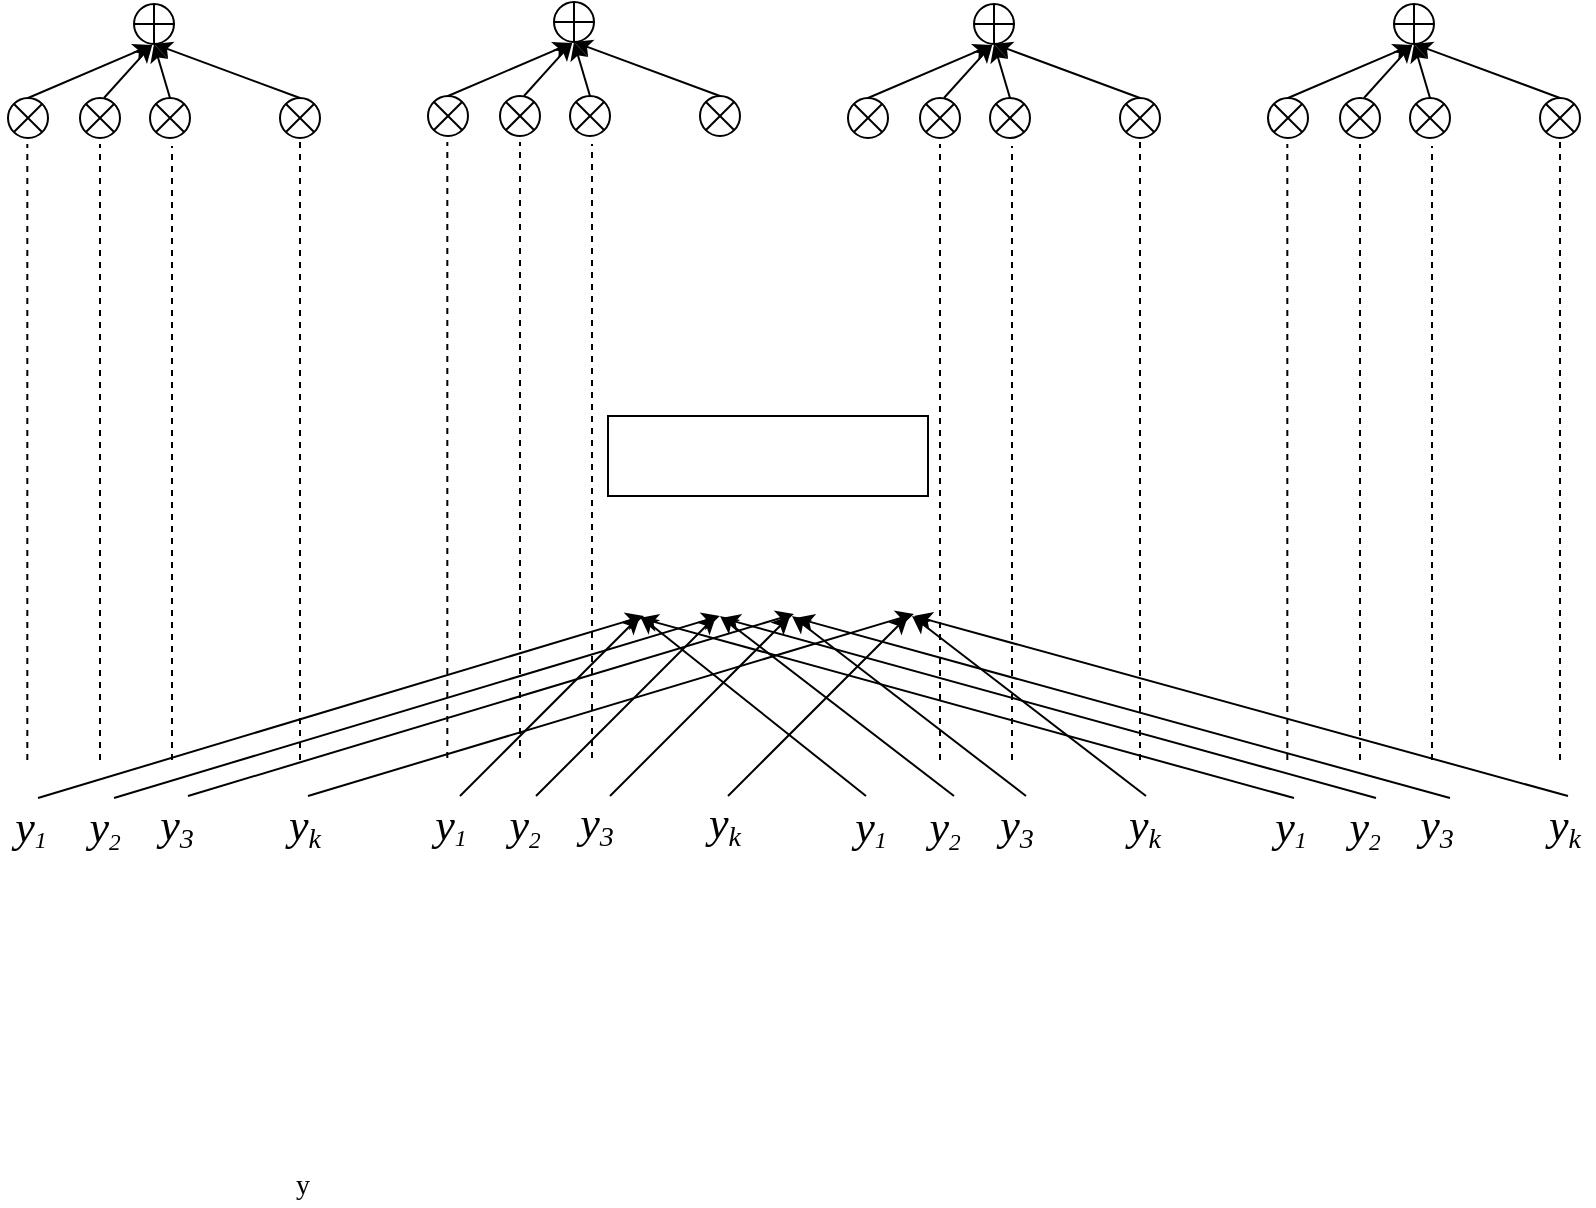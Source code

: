 <mxfile version="12.9.12" type="github"><diagram id="0_bkN9K-rY-Ne2_8XW2i" name="Page-1"><mxGraphModel dx="1323" dy="1763" grid="1" gridSize="10" guides="1" tooltips="1" connect="1" arrows="1" fold="1" page="1" pageScale="1" pageWidth="827" pageHeight="1169" math="0" shadow="0"><root><mxCell id="0"/><mxCell id="1" parent="0"/><mxCell id="EH2mo0Jq_GTWh8T8V1y9-1" value="" style="rounded=0;whiteSpace=wrap;html=1;fontFamily=Times New Roman;fontSize=14;" vertex="1" parent="1"><mxGeometry x="354" y="130" width="160" height="40" as="geometry"/></mxCell><mxCell id="EH2mo0Jq_GTWh8T8V1y9-7" value="y" style="text;html=1;align=center;verticalAlign=middle;resizable=0;points=[];autosize=1;fontFamily=Times New Roman;fontSize=14;" vertex="1" parent="1"><mxGeometry x="191" y="505" width="20" height="20" as="geometry"/></mxCell><mxCell id="EH2mo0Jq_GTWh8T8V1y9-9" value="" style="endArrow=none;dashed=1;html=1;fontFamily=Times New Roman;fontSize=14;" edge="1" parent="1"><mxGeometry width="50" height="50" relative="1" as="geometry"><mxPoint x="100" y="302" as="sourcePoint"/><mxPoint x="100" y="-6" as="targetPoint"/></mxGeometry></mxCell><mxCell id="EH2mo0Jq_GTWh8T8V1y9-11" value="" style="endArrow=none;dashed=1;html=1;fontFamily=Times New Roman;fontSize=14;" edge="1" parent="1"><mxGeometry width="50" height="50" relative="1" as="geometry"><mxPoint x="136" y="302" as="sourcePoint"/><mxPoint x="136" y="-5" as="targetPoint"/></mxGeometry></mxCell><mxCell id="EH2mo0Jq_GTWh8T8V1y9-12" value="" style="endArrow=none;dashed=1;html=1;fontFamily=Times New Roman;fontSize=14;" edge="1" parent="1"><mxGeometry width="50" height="50" relative="1" as="geometry"><mxPoint x="200" y="302" as="sourcePoint"/><mxPoint x="200" y="-8" as="targetPoint"/></mxGeometry></mxCell><mxCell id="EH2mo0Jq_GTWh8T8V1y9-13" value="" style="verticalLabelPosition=bottom;verticalAlign=top;html=1;shape=mxgraph.flowchart.or;fontFamily=Times New Roman;fontSize=14;" vertex="1" parent="1"><mxGeometry x="90" y="-29" width="20" height="20" as="geometry"/></mxCell><mxCell id="EH2mo0Jq_GTWh8T8V1y9-16" value="" style="verticalLabelPosition=bottom;verticalAlign=top;html=1;shape=mxgraph.flowchart.or;fontFamily=Times New Roman;fontSize=14;" vertex="1" parent="1"><mxGeometry x="125" y="-29" width="20" height="20" as="geometry"/></mxCell><mxCell id="EH2mo0Jq_GTWh8T8V1y9-17" value="" style="verticalLabelPosition=bottom;verticalAlign=top;html=1;shape=mxgraph.flowchart.or;fontFamily=Times New Roman;fontSize=14;" vertex="1" parent="1"><mxGeometry x="190" y="-29" width="20" height="20" as="geometry"/></mxCell><mxCell id="EH2mo0Jq_GTWh8T8V1y9-18" value="" style="verticalLabelPosition=bottom;verticalAlign=top;html=1;shape=mxgraph.flowchart.summing_function;fontFamily=Times New Roman;fontSize=14;" vertex="1" parent="1"><mxGeometry x="117" y="-76" width="20" height="20" as="geometry"/></mxCell><mxCell id="EH2mo0Jq_GTWh8T8V1y9-24" value="" style="endArrow=classic;html=1;exitX=0.599;exitY=-0.001;exitDx=0;exitDy=0;exitPerimeter=0;entryX=0.462;entryY=1.004;entryDx=0;entryDy=0;entryPerimeter=0;fontFamily=Times New Roman;fontSize=14;" edge="1" parent="1" source="EH2mo0Jq_GTWh8T8V1y9-13" target="EH2mo0Jq_GTWh8T8V1y9-18"><mxGeometry width="50" height="50" relative="1" as="geometry"><mxPoint x="90" y="-25" as="sourcePoint"/><mxPoint x="150" y="-55" as="targetPoint"/></mxGeometry></mxCell><mxCell id="EH2mo0Jq_GTWh8T8V1y9-25" value="" style="endArrow=classic;html=1;exitX=0.5;exitY=0;exitDx=0;exitDy=0;exitPerimeter=0;entryX=0.5;entryY=1;entryDx=0;entryDy=0;entryPerimeter=0;fontFamily=Times New Roman;fontSize=14;" edge="1" parent="1" source="EH2mo0Jq_GTWh8T8V1y9-17" target="EH2mo0Jq_GTWh8T8V1y9-18"><mxGeometry width="50" height="50" relative="1" as="geometry"><mxPoint x="119.98" y="-19.02" as="sourcePoint"/><mxPoint x="150" y="-55" as="targetPoint"/></mxGeometry></mxCell><mxCell id="EH2mo0Jq_GTWh8T8V1y9-26" value="" style="endArrow=classic;html=1;exitX=0.5;exitY=0;exitDx=0;exitDy=0;exitPerimeter=0;entryX=0.5;entryY=1;entryDx=0;entryDy=0;entryPerimeter=0;fontFamily=Times New Roman;fontSize=14;" edge="1" parent="1" source="EH2mo0Jq_GTWh8T8V1y9-16" target="EH2mo0Jq_GTWh8T8V1y9-18"><mxGeometry width="50" height="50" relative="1" as="geometry"><mxPoint x="203.0" y="-19" as="sourcePoint"/><mxPoint x="150" y="-55" as="targetPoint"/></mxGeometry></mxCell><mxCell id="EH2mo0Jq_GTWh8T8V1y9-27" value="&lt;font style=&quot;font-size: 22px&quot;&gt;y&lt;/font&gt;&lt;sub&gt;&lt;font style=&quot;font-size: 12px&quot;&gt;1&lt;/font&gt;&lt;/sub&gt;" style="text;html=1;align=center;verticalAlign=middle;resizable=0;points=[];autosize=1;fontFamily=Times New Roman;fontSize=14;fontStyle=2" vertex="1" parent="1"><mxGeometry x="50" y="321" width="30" height="30" as="geometry"/></mxCell><mxCell id="EH2mo0Jq_GTWh8T8V1y9-28" value="&lt;font style=&quot;font-size: 22px&quot;&gt;y&lt;/font&gt;&lt;span style=&quot;font-size: 14px&quot;&gt;&lt;sub&gt;2&lt;/sub&gt;&lt;/span&gt;" style="text;html=1;align=center;verticalAlign=middle;resizable=0;points=[];autosize=1;fontFamily=Times New Roman;fontSize=14;fontStyle=2" vertex="1" parent="1"><mxGeometry x="87" y="321" width="30" height="30" as="geometry"/></mxCell><mxCell id="EH2mo0Jq_GTWh8T8V1y9-29" value="&lt;font style=&quot;font-size: 22px&quot;&gt;y&lt;/font&gt;&lt;sub style=&quot;font-size: 14px&quot;&gt;3&lt;/sub&gt;" style="text;html=1;align=center;verticalAlign=middle;resizable=0;points=[];autosize=1;fontFamily=Times New Roman;fontSize=14;fontStyle=2" vertex="1" parent="1"><mxGeometry x="123" y="321" width="30" height="30" as="geometry"/></mxCell><mxCell id="EH2mo0Jq_GTWh8T8V1y9-30" value="&lt;font style=&quot;font-size: 22px&quot;&gt;y&lt;/font&gt;&lt;sub style=&quot;font-size: 14px&quot;&gt;&lt;font style=&quot;font-size: 14px&quot;&gt;k&lt;/font&gt;&lt;/sub&gt;" style="text;html=1;align=center;verticalAlign=middle;resizable=0;points=[];autosize=1;fontFamily=Times New Roman;fontSize=14;fontStyle=2" vertex="1" parent="1"><mxGeometry x="187" y="321" width="30" height="30" as="geometry"/></mxCell><mxCell id="EH2mo0Jq_GTWh8T8V1y9-32" value="" style="endArrow=none;dashed=1;html=1;fontFamily=Times New Roman;fontSize=14;" edge="1" parent="1"><mxGeometry width="50" height="50" relative="1" as="geometry"><mxPoint x="63.66" y="302" as="sourcePoint"/><mxPoint x="63.66" y="-6" as="targetPoint"/></mxGeometry></mxCell><mxCell id="EH2mo0Jq_GTWh8T8V1y9-34" value="" style="verticalLabelPosition=bottom;verticalAlign=top;html=1;shape=mxgraph.flowchart.or;fontFamily=Times New Roman;fontSize=14;" vertex="1" parent="1"><mxGeometry x="54" y="-29" width="20" height="20" as="geometry"/></mxCell><mxCell id="EH2mo0Jq_GTWh8T8V1y9-35" value="" style="endArrow=classic;html=1;exitX=0.5;exitY=0;exitDx=0;exitDy=0;exitPerimeter=0;entryX=0.441;entryY=1.028;entryDx=0;entryDy=0;entryPerimeter=0;fontFamily=Times New Roman;fontSize=14;" edge="1" parent="1" source="EH2mo0Jq_GTWh8T8V1y9-34" target="EH2mo0Jq_GTWh8T8V1y9-18"><mxGeometry width="50" height="50" relative="1" as="geometry"><mxPoint x="58.0" y="-38.1" as="sourcePoint"/><mxPoint x="75.26" y="-65.0" as="targetPoint"/></mxGeometry></mxCell><mxCell id="EH2mo0Jq_GTWh8T8V1y9-73" value="" style="endArrow=none;dashed=1;html=1;fontFamily=Times New Roman;fontSize=14;" edge="1" parent="1"><mxGeometry width="50" height="50" relative="1" as="geometry"><mxPoint x="310" y="301" as="sourcePoint"/><mxPoint x="310" y="-7.0" as="targetPoint"/></mxGeometry></mxCell><mxCell id="EH2mo0Jq_GTWh8T8V1y9-74" value="" style="endArrow=none;dashed=1;html=1;fontFamily=Times New Roman;fontSize=14;" edge="1" parent="1"><mxGeometry width="50" height="50" relative="1" as="geometry"><mxPoint x="346" y="301" as="sourcePoint"/><mxPoint x="346" y="-6" as="targetPoint"/></mxGeometry></mxCell><mxCell id="EH2mo0Jq_GTWh8T8V1y9-76" value="" style="verticalLabelPosition=bottom;verticalAlign=top;html=1;shape=mxgraph.flowchart.or;fontFamily=Times New Roman;fontSize=14;" vertex="1" parent="1"><mxGeometry x="300" y="-30" width="20" height="20" as="geometry"/></mxCell><mxCell id="EH2mo0Jq_GTWh8T8V1y9-77" value="" style="verticalLabelPosition=bottom;verticalAlign=top;html=1;shape=mxgraph.flowchart.or;fontFamily=Times New Roman;fontSize=14;" vertex="1" parent="1"><mxGeometry x="335" y="-30" width="20" height="20" as="geometry"/></mxCell><mxCell id="EH2mo0Jq_GTWh8T8V1y9-78" value="" style="verticalLabelPosition=bottom;verticalAlign=top;html=1;shape=mxgraph.flowchart.or;fontFamily=Times New Roman;fontSize=14;" vertex="1" parent="1"><mxGeometry x="400" y="-30" width="20" height="20" as="geometry"/></mxCell><mxCell id="EH2mo0Jq_GTWh8T8V1y9-79" value="" style="verticalLabelPosition=bottom;verticalAlign=top;html=1;shape=mxgraph.flowchart.summing_function;fontFamily=Times New Roman;fontSize=14;" vertex="1" parent="1"><mxGeometry x="327" y="-77" width="20" height="20" as="geometry"/></mxCell><mxCell id="EH2mo0Jq_GTWh8T8V1y9-80" value="" style="endArrow=classic;html=1;exitX=0.599;exitY=-0.001;exitDx=0;exitDy=0;exitPerimeter=0;entryX=0.462;entryY=1.004;entryDx=0;entryDy=0;entryPerimeter=0;fontFamily=Times New Roman;fontSize=14;" edge="1" parent="1" source="EH2mo0Jq_GTWh8T8V1y9-76" target="EH2mo0Jq_GTWh8T8V1y9-79"><mxGeometry width="50" height="50" relative="1" as="geometry"><mxPoint x="300" y="-26" as="sourcePoint"/><mxPoint x="360" y="-56" as="targetPoint"/></mxGeometry></mxCell><mxCell id="EH2mo0Jq_GTWh8T8V1y9-81" value="" style="endArrow=classic;html=1;exitX=0.5;exitY=0;exitDx=0;exitDy=0;exitPerimeter=0;entryX=0.5;entryY=1;entryDx=0;entryDy=0;entryPerimeter=0;fontFamily=Times New Roman;fontSize=14;" edge="1" parent="1" source="EH2mo0Jq_GTWh8T8V1y9-78" target="EH2mo0Jq_GTWh8T8V1y9-79"><mxGeometry width="50" height="50" relative="1" as="geometry"><mxPoint x="329.98" y="-20.02" as="sourcePoint"/><mxPoint x="360" y="-56" as="targetPoint"/></mxGeometry></mxCell><mxCell id="EH2mo0Jq_GTWh8T8V1y9-82" value="" style="endArrow=classic;html=1;exitX=0.5;exitY=0;exitDx=0;exitDy=0;exitPerimeter=0;entryX=0.5;entryY=1;entryDx=0;entryDy=0;entryPerimeter=0;fontFamily=Times New Roman;fontSize=14;" edge="1" parent="1" source="EH2mo0Jq_GTWh8T8V1y9-77" target="EH2mo0Jq_GTWh8T8V1y9-79"><mxGeometry width="50" height="50" relative="1" as="geometry"><mxPoint x="413.0" y="-20" as="sourcePoint"/><mxPoint x="360" y="-56" as="targetPoint"/></mxGeometry></mxCell><mxCell id="EH2mo0Jq_GTWh8T8V1y9-83" value="&lt;font style=&quot;font-size: 22px&quot;&gt;y&lt;/font&gt;&lt;sub&gt;&lt;font style=&quot;font-size: 12px&quot;&gt;1&lt;/font&gt;&lt;/sub&gt;" style="text;html=1;align=center;verticalAlign=middle;resizable=0;points=[];autosize=1;fontFamily=Times New Roman;fontSize=14;fontStyle=2" vertex="1" parent="1"><mxGeometry x="260" y="320" width="30" height="30" as="geometry"/></mxCell><mxCell id="EH2mo0Jq_GTWh8T8V1y9-84" value="&lt;font style=&quot;font-size: 22px&quot;&gt;y&lt;/font&gt;&lt;span style=&quot;font-size: 14px&quot;&gt;&lt;sub&gt;2&lt;/sub&gt;&lt;/span&gt;" style="text;html=1;align=center;verticalAlign=middle;resizable=0;points=[];autosize=1;fontFamily=Times New Roman;fontSize=14;fontStyle=2" vertex="1" parent="1"><mxGeometry x="297" y="320" width="30" height="30" as="geometry"/></mxCell><mxCell id="EH2mo0Jq_GTWh8T8V1y9-85" value="&lt;font style=&quot;font-size: 22px&quot;&gt;y&lt;/font&gt;&lt;sub style=&quot;font-size: 14px&quot;&gt;3&lt;/sub&gt;" style="text;html=1;align=center;verticalAlign=middle;resizable=0;points=[];autosize=1;fontFamily=Times New Roman;fontSize=14;fontStyle=2" vertex="1" parent="1"><mxGeometry x="333" y="320" width="30" height="30" as="geometry"/></mxCell><mxCell id="EH2mo0Jq_GTWh8T8V1y9-86" value="&lt;font style=&quot;font-size: 22px&quot;&gt;y&lt;/font&gt;&lt;sub style=&quot;font-size: 14px&quot;&gt;&lt;font style=&quot;font-size: 14px&quot;&gt;k&lt;/font&gt;&lt;/sub&gt;" style="text;html=1;align=center;verticalAlign=middle;resizable=0;points=[];autosize=1;fontFamily=Times New Roman;fontSize=14;fontStyle=2" vertex="1" parent="1"><mxGeometry x="397" y="320" width="30" height="30" as="geometry"/></mxCell><mxCell id="EH2mo0Jq_GTWh8T8V1y9-87" value="" style="endArrow=none;dashed=1;html=1;fontFamily=Times New Roman;fontSize=14;" edge="1" parent="1"><mxGeometry width="50" height="50" relative="1" as="geometry"><mxPoint x="273.66" y="301" as="sourcePoint"/><mxPoint x="273.66" y="-7.0" as="targetPoint"/></mxGeometry></mxCell><mxCell id="EH2mo0Jq_GTWh8T8V1y9-88" value="" style="verticalLabelPosition=bottom;verticalAlign=top;html=1;shape=mxgraph.flowchart.or;fontFamily=Times New Roman;fontSize=14;" vertex="1" parent="1"><mxGeometry x="264" y="-30" width="20" height="20" as="geometry"/></mxCell><mxCell id="EH2mo0Jq_GTWh8T8V1y9-89" value="" style="endArrow=classic;html=1;exitX=0.5;exitY=0;exitDx=0;exitDy=0;exitPerimeter=0;entryX=0.441;entryY=1.028;entryDx=0;entryDy=0;entryPerimeter=0;fontFamily=Times New Roman;fontSize=14;" edge="1" parent="1" source="EH2mo0Jq_GTWh8T8V1y9-88" target="EH2mo0Jq_GTWh8T8V1y9-79"><mxGeometry width="50" height="50" relative="1" as="geometry"><mxPoint x="268" y="-39.1" as="sourcePoint"/><mxPoint x="285.26" y="-66.0" as="targetPoint"/></mxGeometry></mxCell><mxCell id="EH2mo0Jq_GTWh8T8V1y9-90" value="" style="endArrow=none;dashed=1;html=1;fontFamily=Times New Roman;fontSize=14;" edge="1" parent="1"><mxGeometry width="50" height="50" relative="1" as="geometry"><mxPoint x="520" y="302" as="sourcePoint"/><mxPoint x="520" y="-6.0" as="targetPoint"/></mxGeometry></mxCell><mxCell id="EH2mo0Jq_GTWh8T8V1y9-91" value="" style="endArrow=none;dashed=1;html=1;fontFamily=Times New Roman;fontSize=14;" edge="1" parent="1"><mxGeometry width="50" height="50" relative="1" as="geometry"><mxPoint x="556" y="302" as="sourcePoint"/><mxPoint x="556" y="-5" as="targetPoint"/></mxGeometry></mxCell><mxCell id="EH2mo0Jq_GTWh8T8V1y9-92" value="" style="endArrow=none;dashed=1;html=1;fontFamily=Times New Roman;fontSize=14;" edge="1" parent="1"><mxGeometry width="50" height="50" relative="1" as="geometry"><mxPoint x="620" y="302" as="sourcePoint"/><mxPoint x="620" y="-8" as="targetPoint"/></mxGeometry></mxCell><mxCell id="EH2mo0Jq_GTWh8T8V1y9-93" value="" style="verticalLabelPosition=bottom;verticalAlign=top;html=1;shape=mxgraph.flowchart.or;fontFamily=Times New Roman;fontSize=14;" vertex="1" parent="1"><mxGeometry x="510" y="-29" width="20" height="20" as="geometry"/></mxCell><mxCell id="EH2mo0Jq_GTWh8T8V1y9-94" value="" style="verticalLabelPosition=bottom;verticalAlign=top;html=1;shape=mxgraph.flowchart.or;fontFamily=Times New Roman;fontSize=14;" vertex="1" parent="1"><mxGeometry x="545" y="-29" width="20" height="20" as="geometry"/></mxCell><mxCell id="EH2mo0Jq_GTWh8T8V1y9-95" value="" style="verticalLabelPosition=bottom;verticalAlign=top;html=1;shape=mxgraph.flowchart.or;fontFamily=Times New Roman;fontSize=14;" vertex="1" parent="1"><mxGeometry x="610" y="-29" width="20" height="20" as="geometry"/></mxCell><mxCell id="EH2mo0Jq_GTWh8T8V1y9-96" value="" style="verticalLabelPosition=bottom;verticalAlign=top;html=1;shape=mxgraph.flowchart.summing_function;fontFamily=Times New Roman;fontSize=14;" vertex="1" parent="1"><mxGeometry x="537" y="-76" width="20" height="20" as="geometry"/></mxCell><mxCell id="EH2mo0Jq_GTWh8T8V1y9-97" value="" style="endArrow=classic;html=1;exitX=0.599;exitY=-0.001;exitDx=0;exitDy=0;exitPerimeter=0;entryX=0.462;entryY=1.004;entryDx=0;entryDy=0;entryPerimeter=0;fontFamily=Times New Roman;fontSize=14;" edge="1" parent="1" source="EH2mo0Jq_GTWh8T8V1y9-93" target="EH2mo0Jq_GTWh8T8V1y9-96"><mxGeometry width="50" height="50" relative="1" as="geometry"><mxPoint x="510" y="-25" as="sourcePoint"/><mxPoint x="570" y="-55" as="targetPoint"/></mxGeometry></mxCell><mxCell id="EH2mo0Jq_GTWh8T8V1y9-98" value="" style="endArrow=classic;html=1;exitX=0.5;exitY=0;exitDx=0;exitDy=0;exitPerimeter=0;entryX=0.5;entryY=1;entryDx=0;entryDy=0;entryPerimeter=0;fontFamily=Times New Roman;fontSize=14;" edge="1" parent="1" source="EH2mo0Jq_GTWh8T8V1y9-95" target="EH2mo0Jq_GTWh8T8V1y9-96"><mxGeometry width="50" height="50" relative="1" as="geometry"><mxPoint x="539.98" y="-19.02" as="sourcePoint"/><mxPoint x="570" y="-55" as="targetPoint"/></mxGeometry></mxCell><mxCell id="EH2mo0Jq_GTWh8T8V1y9-99" value="" style="endArrow=classic;html=1;exitX=0.5;exitY=0;exitDx=0;exitDy=0;exitPerimeter=0;entryX=0.5;entryY=1;entryDx=0;entryDy=0;entryPerimeter=0;fontFamily=Times New Roman;fontSize=14;" edge="1" parent="1" source="EH2mo0Jq_GTWh8T8V1y9-94" target="EH2mo0Jq_GTWh8T8V1y9-96"><mxGeometry width="50" height="50" relative="1" as="geometry"><mxPoint x="623" y="-19" as="sourcePoint"/><mxPoint x="570" y="-55" as="targetPoint"/></mxGeometry></mxCell><mxCell id="EH2mo0Jq_GTWh8T8V1y9-100" value="&lt;font style=&quot;font-size: 22px&quot;&gt;y&lt;/font&gt;&lt;sub&gt;&lt;font style=&quot;font-size: 12px&quot;&gt;1&lt;/font&gt;&lt;/sub&gt;" style="text;html=1;align=center;verticalAlign=middle;resizable=0;points=[];autosize=1;fontFamily=Times New Roman;fontSize=14;fontStyle=2" vertex="1" parent="1"><mxGeometry x="470" y="321" width="30" height="30" as="geometry"/></mxCell><mxCell id="EH2mo0Jq_GTWh8T8V1y9-101" value="&lt;font style=&quot;font-size: 22px&quot;&gt;y&lt;/font&gt;&lt;span style=&quot;font-size: 14px&quot;&gt;&lt;sub&gt;2&lt;/sub&gt;&lt;/span&gt;" style="text;html=1;align=center;verticalAlign=middle;resizable=0;points=[];autosize=1;fontFamily=Times New Roman;fontSize=14;fontStyle=2" vertex="1" parent="1"><mxGeometry x="507" y="321" width="30" height="30" as="geometry"/></mxCell><mxCell id="EH2mo0Jq_GTWh8T8V1y9-102" value="&lt;font style=&quot;font-size: 22px&quot;&gt;y&lt;/font&gt;&lt;sub style=&quot;font-size: 14px&quot;&gt;3&lt;/sub&gt;" style="text;html=1;align=center;verticalAlign=middle;resizable=0;points=[];autosize=1;fontFamily=Times New Roman;fontSize=14;fontStyle=2" vertex="1" parent="1"><mxGeometry x="543" y="321" width="30" height="30" as="geometry"/></mxCell><mxCell id="EH2mo0Jq_GTWh8T8V1y9-103" value="&lt;font style=&quot;font-size: 22px&quot;&gt;y&lt;/font&gt;&lt;sub style=&quot;font-size: 14px&quot;&gt;&lt;font style=&quot;font-size: 14px&quot;&gt;k&lt;/font&gt;&lt;/sub&gt;" style="text;html=1;align=center;verticalAlign=middle;resizable=0;points=[];autosize=1;fontFamily=Times New Roman;fontSize=14;fontStyle=2" vertex="1" parent="1"><mxGeometry x="607" y="321" width="30" height="30" as="geometry"/></mxCell><mxCell id="EH2mo0Jq_GTWh8T8V1y9-105" value="" style="verticalLabelPosition=bottom;verticalAlign=top;html=1;shape=mxgraph.flowchart.or;fontFamily=Times New Roman;fontSize=14;" vertex="1" parent="1"><mxGeometry x="474" y="-29" width="20" height="20" as="geometry"/></mxCell><mxCell id="EH2mo0Jq_GTWh8T8V1y9-106" value="" style="endArrow=classic;html=1;exitX=0.5;exitY=0;exitDx=0;exitDy=0;exitPerimeter=0;entryX=0.441;entryY=1.028;entryDx=0;entryDy=0;entryPerimeter=0;fontFamily=Times New Roman;fontSize=14;" edge="1" parent="1" source="EH2mo0Jq_GTWh8T8V1y9-105" target="EH2mo0Jq_GTWh8T8V1y9-96"><mxGeometry width="50" height="50" relative="1" as="geometry"><mxPoint x="478" y="-38.1" as="sourcePoint"/><mxPoint x="495.26" y="-65.0" as="targetPoint"/></mxGeometry></mxCell><mxCell id="EH2mo0Jq_GTWh8T8V1y9-158" value="" style="endArrow=none;dashed=1;html=1;fontFamily=Times New Roman;fontSize=14;" edge="1" parent="1"><mxGeometry width="50" height="50" relative="1" as="geometry"><mxPoint x="730" y="302" as="sourcePoint"/><mxPoint x="730" y="-6.0" as="targetPoint"/></mxGeometry></mxCell><mxCell id="EH2mo0Jq_GTWh8T8V1y9-159" value="" style="endArrow=none;dashed=1;html=1;fontFamily=Times New Roman;fontSize=14;" edge="1" parent="1"><mxGeometry width="50" height="50" relative="1" as="geometry"><mxPoint x="766" y="302" as="sourcePoint"/><mxPoint x="766" y="-5" as="targetPoint"/></mxGeometry></mxCell><mxCell id="EH2mo0Jq_GTWh8T8V1y9-160" value="" style="endArrow=none;dashed=1;html=1;fontFamily=Times New Roman;fontSize=14;" edge="1" parent="1"><mxGeometry width="50" height="50" relative="1" as="geometry"><mxPoint x="830" y="302" as="sourcePoint"/><mxPoint x="830" y="-8" as="targetPoint"/></mxGeometry></mxCell><mxCell id="EH2mo0Jq_GTWh8T8V1y9-161" value="" style="verticalLabelPosition=bottom;verticalAlign=top;html=1;shape=mxgraph.flowchart.or;fontFamily=Times New Roman;fontSize=14;" vertex="1" parent="1"><mxGeometry x="720" y="-29" width="20" height="20" as="geometry"/></mxCell><mxCell id="EH2mo0Jq_GTWh8T8V1y9-162" value="" style="verticalLabelPosition=bottom;verticalAlign=top;html=1;shape=mxgraph.flowchart.or;fontFamily=Times New Roman;fontSize=14;" vertex="1" parent="1"><mxGeometry x="755" y="-29" width="20" height="20" as="geometry"/></mxCell><mxCell id="EH2mo0Jq_GTWh8T8V1y9-163" value="" style="verticalLabelPosition=bottom;verticalAlign=top;html=1;shape=mxgraph.flowchart.or;fontFamily=Times New Roman;fontSize=14;" vertex="1" parent="1"><mxGeometry x="820" y="-29" width="20" height="20" as="geometry"/></mxCell><mxCell id="EH2mo0Jq_GTWh8T8V1y9-164" value="" style="verticalLabelPosition=bottom;verticalAlign=top;html=1;shape=mxgraph.flowchart.summing_function;fontFamily=Times New Roman;fontSize=14;" vertex="1" parent="1"><mxGeometry x="747" y="-76" width="20" height="20" as="geometry"/></mxCell><mxCell id="EH2mo0Jq_GTWh8T8V1y9-165" value="" style="endArrow=classic;html=1;exitX=0.599;exitY=-0.001;exitDx=0;exitDy=0;exitPerimeter=0;entryX=0.462;entryY=1.004;entryDx=0;entryDy=0;entryPerimeter=0;fontFamily=Times New Roman;fontSize=14;" edge="1" parent="1" source="EH2mo0Jq_GTWh8T8V1y9-161" target="EH2mo0Jq_GTWh8T8V1y9-164"><mxGeometry width="50" height="50" relative="1" as="geometry"><mxPoint x="720" y="-25" as="sourcePoint"/><mxPoint x="780" y="-55" as="targetPoint"/></mxGeometry></mxCell><mxCell id="EH2mo0Jq_GTWh8T8V1y9-166" value="" style="endArrow=classic;html=1;exitX=0.5;exitY=0;exitDx=0;exitDy=0;exitPerimeter=0;entryX=0.5;entryY=1;entryDx=0;entryDy=0;entryPerimeter=0;fontFamily=Times New Roman;fontSize=14;" edge="1" parent="1" source="EH2mo0Jq_GTWh8T8V1y9-163" target="EH2mo0Jq_GTWh8T8V1y9-164"><mxGeometry width="50" height="50" relative="1" as="geometry"><mxPoint x="749.98" y="-19.02" as="sourcePoint"/><mxPoint x="780" y="-55" as="targetPoint"/></mxGeometry></mxCell><mxCell id="EH2mo0Jq_GTWh8T8V1y9-167" value="" style="endArrow=classic;html=1;exitX=0.5;exitY=0;exitDx=0;exitDy=0;exitPerimeter=0;entryX=0.5;entryY=1;entryDx=0;entryDy=0;entryPerimeter=0;fontFamily=Times New Roman;fontSize=14;" edge="1" parent="1" source="EH2mo0Jq_GTWh8T8V1y9-162" target="EH2mo0Jq_GTWh8T8V1y9-164"><mxGeometry width="50" height="50" relative="1" as="geometry"><mxPoint x="833" y="-19" as="sourcePoint"/><mxPoint x="780" y="-55" as="targetPoint"/></mxGeometry></mxCell><mxCell id="EH2mo0Jq_GTWh8T8V1y9-168" value="&lt;font style=&quot;font-size: 22px&quot;&gt;y&lt;/font&gt;&lt;sub&gt;&lt;font style=&quot;font-size: 12px&quot;&gt;1&lt;/font&gt;&lt;/sub&gt;" style="text;html=1;align=center;verticalAlign=middle;resizable=0;points=[];autosize=1;fontFamily=Times New Roman;fontSize=14;fontStyle=2" vertex="1" parent="1"><mxGeometry x="680" y="321" width="30" height="30" as="geometry"/></mxCell><mxCell id="EH2mo0Jq_GTWh8T8V1y9-169" value="&lt;font style=&quot;font-size: 22px&quot;&gt;y&lt;/font&gt;&lt;span style=&quot;font-size: 14px&quot;&gt;&lt;sub&gt;2&lt;/sub&gt;&lt;/span&gt;" style="text;html=1;align=center;verticalAlign=middle;resizable=0;points=[];autosize=1;fontFamily=Times New Roman;fontSize=14;fontStyle=2" vertex="1" parent="1"><mxGeometry x="717" y="321" width="30" height="30" as="geometry"/></mxCell><mxCell id="EH2mo0Jq_GTWh8T8V1y9-170" value="&lt;font style=&quot;font-size: 22px&quot;&gt;y&lt;/font&gt;&lt;sub style=&quot;font-size: 14px&quot;&gt;3&lt;/sub&gt;" style="text;html=1;align=center;verticalAlign=middle;resizable=0;points=[];autosize=1;fontFamily=Times New Roman;fontSize=14;fontStyle=2" vertex="1" parent="1"><mxGeometry x="753" y="321" width="30" height="30" as="geometry"/></mxCell><mxCell id="EH2mo0Jq_GTWh8T8V1y9-171" value="&lt;font style=&quot;font-size: 22px&quot;&gt;y&lt;/font&gt;&lt;sub style=&quot;font-size: 14px&quot;&gt;&lt;font style=&quot;font-size: 14px&quot;&gt;k&lt;/font&gt;&lt;/sub&gt;" style="text;html=1;align=center;verticalAlign=middle;resizable=0;points=[];autosize=1;fontFamily=Times New Roman;fontSize=14;fontStyle=2" vertex="1" parent="1"><mxGeometry x="817" y="321" width="30" height="30" as="geometry"/></mxCell><mxCell id="EH2mo0Jq_GTWh8T8V1y9-172" value="" style="endArrow=none;dashed=1;html=1;fontFamily=Times New Roman;fontSize=14;" edge="1" parent="1"><mxGeometry width="50" height="50" relative="1" as="geometry"><mxPoint x="693.66" y="302" as="sourcePoint"/><mxPoint x="693.66" y="-6.0" as="targetPoint"/></mxGeometry></mxCell><mxCell id="EH2mo0Jq_GTWh8T8V1y9-173" value="" style="verticalLabelPosition=bottom;verticalAlign=top;html=1;shape=mxgraph.flowchart.or;fontFamily=Times New Roman;fontSize=14;" vertex="1" parent="1"><mxGeometry x="684" y="-29" width="20" height="20" as="geometry"/></mxCell><mxCell id="EH2mo0Jq_GTWh8T8V1y9-174" value="" style="endArrow=classic;html=1;exitX=0.5;exitY=0;exitDx=0;exitDy=0;exitPerimeter=0;entryX=0.441;entryY=1.028;entryDx=0;entryDy=0;entryPerimeter=0;fontFamily=Times New Roman;fontSize=14;" edge="1" parent="1" source="EH2mo0Jq_GTWh8T8V1y9-173" target="EH2mo0Jq_GTWh8T8V1y9-164"><mxGeometry width="50" height="50" relative="1" as="geometry"><mxPoint x="688" y="-38.1" as="sourcePoint"/><mxPoint x="705.26" y="-65.0" as="targetPoint"/></mxGeometry></mxCell><mxCell id="EH2mo0Jq_GTWh8T8V1y9-175" value="" style="endArrow=classic;html=1;fontFamily=Times New Roman;fontSize=14;" edge="1" parent="1"><mxGeometry width="50" height="50" relative="1" as="geometry"><mxPoint x="69" y="321" as="sourcePoint"/><mxPoint x="372" y="230" as="targetPoint"/></mxGeometry></mxCell><mxCell id="EH2mo0Jq_GTWh8T8V1y9-176" value="" style="endArrow=classic;html=1;fontFamily=Times New Roman;fontSize=14;" edge="1" parent="1"><mxGeometry width="50" height="50" relative="1" as="geometry"><mxPoint x="107" y="321" as="sourcePoint"/><mxPoint x="410" y="230" as="targetPoint"/></mxGeometry></mxCell><mxCell id="EH2mo0Jq_GTWh8T8V1y9-177" value="" style="endArrow=classic;html=1;fontFamily=Times New Roman;fontSize=14;" edge="1" parent="1"><mxGeometry width="50" height="50" relative="1" as="geometry"><mxPoint x="144" y="320" as="sourcePoint"/><mxPoint x="447" y="229" as="targetPoint"/></mxGeometry></mxCell><mxCell id="EH2mo0Jq_GTWh8T8V1y9-178" value="" style="endArrow=classic;html=1;fontFamily=Times New Roman;fontSize=14;" edge="1" parent="1"><mxGeometry width="50" height="50" relative="1" as="geometry"><mxPoint x="204" y="320" as="sourcePoint"/><mxPoint x="507" y="229.0" as="targetPoint"/></mxGeometry></mxCell><mxCell id="EH2mo0Jq_GTWh8T8V1y9-179" value="" style="endArrow=classic;html=1;fontFamily=Times New Roman;fontSize=14;" edge="1" parent="1"><mxGeometry width="50" height="50" relative="1" as="geometry"><mxPoint x="280" y="320" as="sourcePoint"/><mxPoint x="370" y="230" as="targetPoint"/></mxGeometry></mxCell><mxCell id="EH2mo0Jq_GTWh8T8V1y9-182" value="" style="endArrow=classic;html=1;fontFamily=Times New Roman;fontSize=14;" edge="1" parent="1"><mxGeometry width="50" height="50" relative="1" as="geometry"><mxPoint x="318" y="320" as="sourcePoint"/><mxPoint x="408" y="230" as="targetPoint"/></mxGeometry></mxCell><mxCell id="EH2mo0Jq_GTWh8T8V1y9-183" value="" style="endArrow=classic;html=1;fontFamily=Times New Roman;fontSize=14;" edge="1" parent="1"><mxGeometry width="50" height="50" relative="1" as="geometry"><mxPoint x="355" y="320" as="sourcePoint"/><mxPoint x="445" y="230" as="targetPoint"/></mxGeometry></mxCell><mxCell id="EH2mo0Jq_GTWh8T8V1y9-184" value="" style="endArrow=classic;html=1;fontFamily=Times New Roman;fontSize=14;" edge="1" parent="1"><mxGeometry width="50" height="50" relative="1" as="geometry"><mxPoint x="414" y="320" as="sourcePoint"/><mxPoint x="504" y="230" as="targetPoint"/></mxGeometry></mxCell><mxCell id="EH2mo0Jq_GTWh8T8V1y9-185" value="" style="endArrow=classic;html=1;fontFamily=Times New Roman;fontSize=14;" edge="1" parent="1"><mxGeometry width="50" height="50" relative="1" as="geometry"><mxPoint x="483" y="320" as="sourcePoint"/><mxPoint x="370" y="230" as="targetPoint"/></mxGeometry></mxCell><mxCell id="EH2mo0Jq_GTWh8T8V1y9-186" value="" style="endArrow=classic;html=1;fontFamily=Times New Roman;fontSize=14;" edge="1" parent="1"><mxGeometry width="50" height="50" relative="1" as="geometry"><mxPoint x="527" y="320" as="sourcePoint"/><mxPoint x="410" y="230" as="targetPoint"/></mxGeometry></mxCell><mxCell id="EH2mo0Jq_GTWh8T8V1y9-187" value="" style="endArrow=classic;html=1;fontFamily=Times New Roman;fontSize=14;" edge="1" parent="1"><mxGeometry width="50" height="50" relative="1" as="geometry"><mxPoint x="563" y="320" as="sourcePoint"/><mxPoint x="446" y="230" as="targetPoint"/></mxGeometry></mxCell><mxCell id="EH2mo0Jq_GTWh8T8V1y9-188" value="" style="endArrow=classic;html=1;fontFamily=Times New Roman;fontSize=14;" edge="1" parent="1"><mxGeometry width="50" height="50" relative="1" as="geometry"><mxPoint x="623" y="320" as="sourcePoint"/><mxPoint x="506" y="230" as="targetPoint"/></mxGeometry></mxCell><mxCell id="EH2mo0Jq_GTWh8T8V1y9-189" value="" style="endArrow=classic;html=1;fontFamily=Times New Roman;fontSize=14;" edge="1" parent="1"><mxGeometry width="50" height="50" relative="1" as="geometry"><mxPoint x="697" y="321" as="sourcePoint"/><mxPoint x="370" y="231" as="targetPoint"/></mxGeometry></mxCell><mxCell id="EH2mo0Jq_GTWh8T8V1y9-190" value="" style="endArrow=classic;html=1;fontFamily=Times New Roman;fontSize=14;" edge="1" parent="1"><mxGeometry width="50" height="50" relative="1" as="geometry"><mxPoint x="738" y="321" as="sourcePoint"/><mxPoint x="411" y="231" as="targetPoint"/></mxGeometry></mxCell><mxCell id="EH2mo0Jq_GTWh8T8V1y9-191" value="" style="endArrow=classic;html=1;fontFamily=Times New Roman;fontSize=14;" edge="1" parent="1"><mxGeometry width="50" height="50" relative="1" as="geometry"><mxPoint x="775" y="321" as="sourcePoint"/><mxPoint x="448" y="231" as="targetPoint"/></mxGeometry></mxCell><mxCell id="EH2mo0Jq_GTWh8T8V1y9-192" value="" style="endArrow=classic;html=1;fontFamily=Times New Roman;fontSize=14;" edge="1" parent="1"><mxGeometry width="50" height="50" relative="1" as="geometry"><mxPoint x="834" y="320" as="sourcePoint"/><mxPoint x="507" y="230" as="targetPoint"/></mxGeometry></mxCell></root></mxGraphModel></diagram></mxfile>